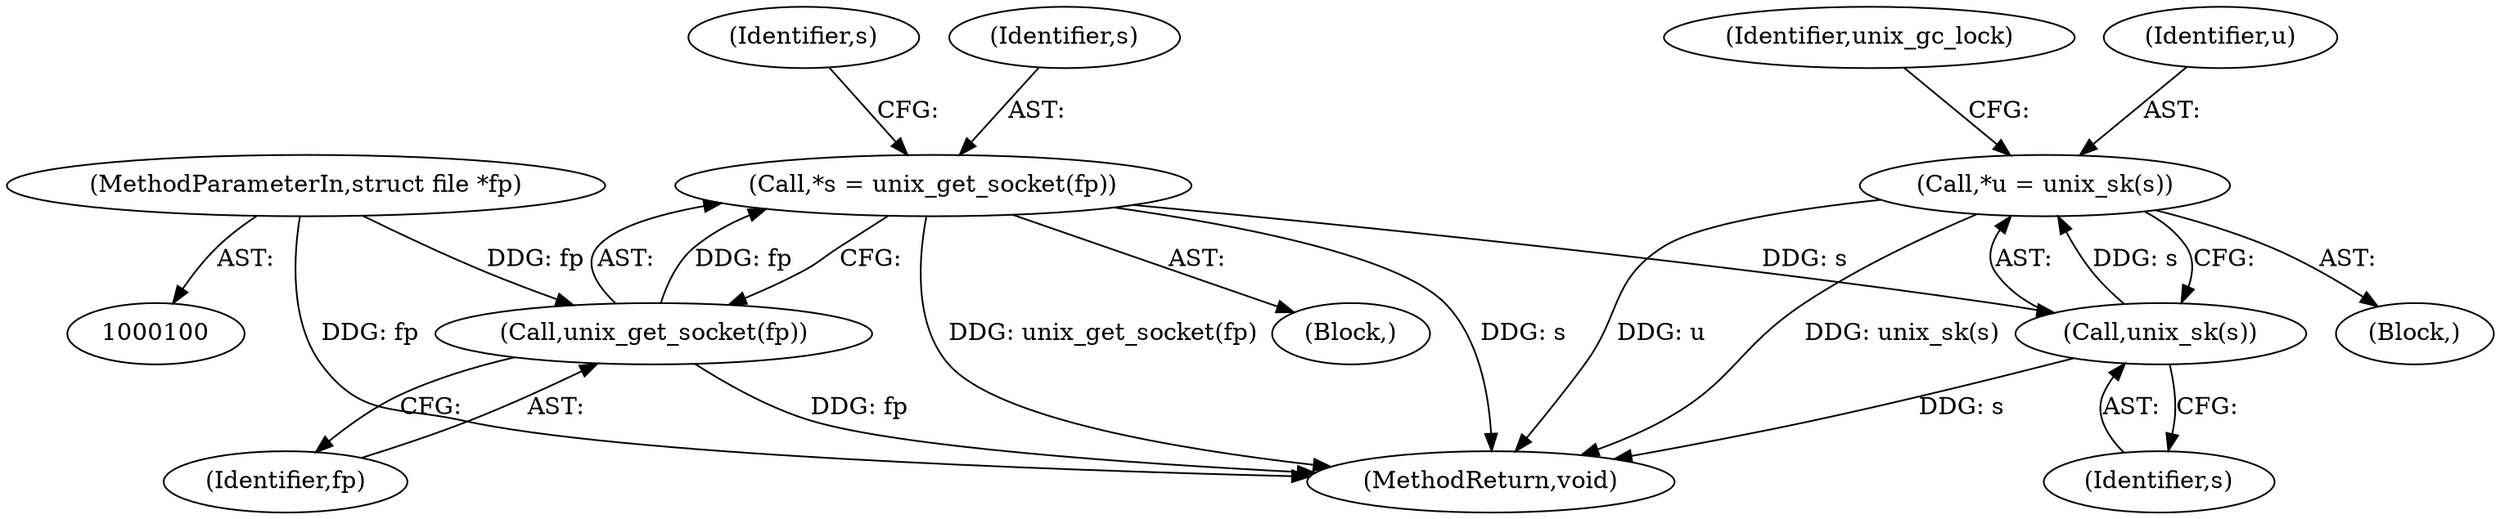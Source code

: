 digraph "0_linux_712f4aad406bb1ed67f3f98d04c044191f0ff593_0@pointer" {
"1000112" [label="(Call,*u = unix_sk(s))"];
"1000114" [label="(Call,unix_sk(s))"];
"1000104" [label="(Call,*s = unix_get_socket(fp))"];
"1000106" [label="(Call,unix_get_socket(fp))"];
"1000101" [label="(MethodParameterIn,struct file *fp)"];
"1000118" [label="(Identifier,unix_gc_lock)"];
"1000109" [label="(Identifier,s)"];
"1000155" [label="(MethodReturn,void)"];
"1000114" [label="(Call,unix_sk(s))"];
"1000113" [label="(Identifier,u)"];
"1000104" [label="(Call,*s = unix_get_socket(fp))"];
"1000112" [label="(Call,*u = unix_sk(s))"];
"1000110" [label="(Block,)"];
"1000102" [label="(Block,)"];
"1000106" [label="(Call,unix_get_socket(fp))"];
"1000115" [label="(Identifier,s)"];
"1000105" [label="(Identifier,s)"];
"1000107" [label="(Identifier,fp)"];
"1000101" [label="(MethodParameterIn,struct file *fp)"];
"1000112" -> "1000110"  [label="AST: "];
"1000112" -> "1000114"  [label="CFG: "];
"1000113" -> "1000112"  [label="AST: "];
"1000114" -> "1000112"  [label="AST: "];
"1000118" -> "1000112"  [label="CFG: "];
"1000112" -> "1000155"  [label="DDG: unix_sk(s)"];
"1000112" -> "1000155"  [label="DDG: u"];
"1000114" -> "1000112"  [label="DDG: s"];
"1000114" -> "1000115"  [label="CFG: "];
"1000115" -> "1000114"  [label="AST: "];
"1000114" -> "1000155"  [label="DDG: s"];
"1000104" -> "1000114"  [label="DDG: s"];
"1000104" -> "1000102"  [label="AST: "];
"1000104" -> "1000106"  [label="CFG: "];
"1000105" -> "1000104"  [label="AST: "];
"1000106" -> "1000104"  [label="AST: "];
"1000109" -> "1000104"  [label="CFG: "];
"1000104" -> "1000155"  [label="DDG: s"];
"1000104" -> "1000155"  [label="DDG: unix_get_socket(fp)"];
"1000106" -> "1000104"  [label="DDG: fp"];
"1000106" -> "1000107"  [label="CFG: "];
"1000107" -> "1000106"  [label="AST: "];
"1000106" -> "1000155"  [label="DDG: fp"];
"1000101" -> "1000106"  [label="DDG: fp"];
"1000101" -> "1000100"  [label="AST: "];
"1000101" -> "1000155"  [label="DDG: fp"];
}

